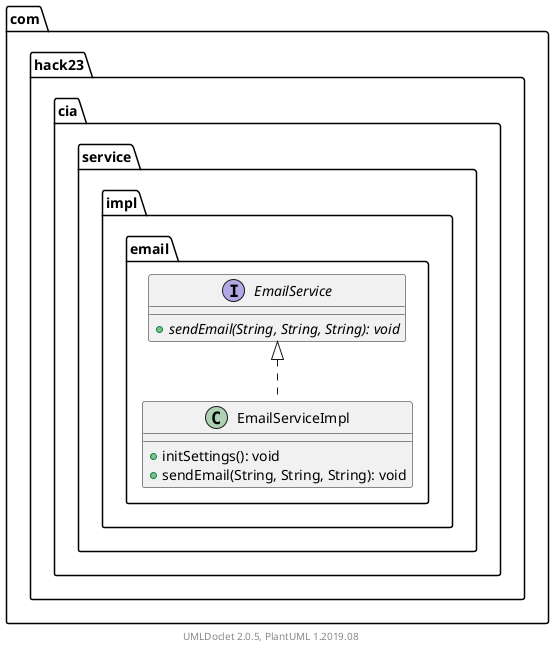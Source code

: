 @startuml
    namespace com.hack23.cia.service.impl.email {

        class EmailServiceImpl [[EmailServiceImpl.html]] {
            +initSettings(): void
            +sendEmail(String, String, String): void
        }

        interface EmailService [[EmailService.html]] {
            {abstract} +sendEmail(String, String, String): void
        }

        EmailService <|.. EmailServiceImpl
    }

    center footer UMLDoclet 2.0.5, PlantUML 1.2019.08
@enduml
